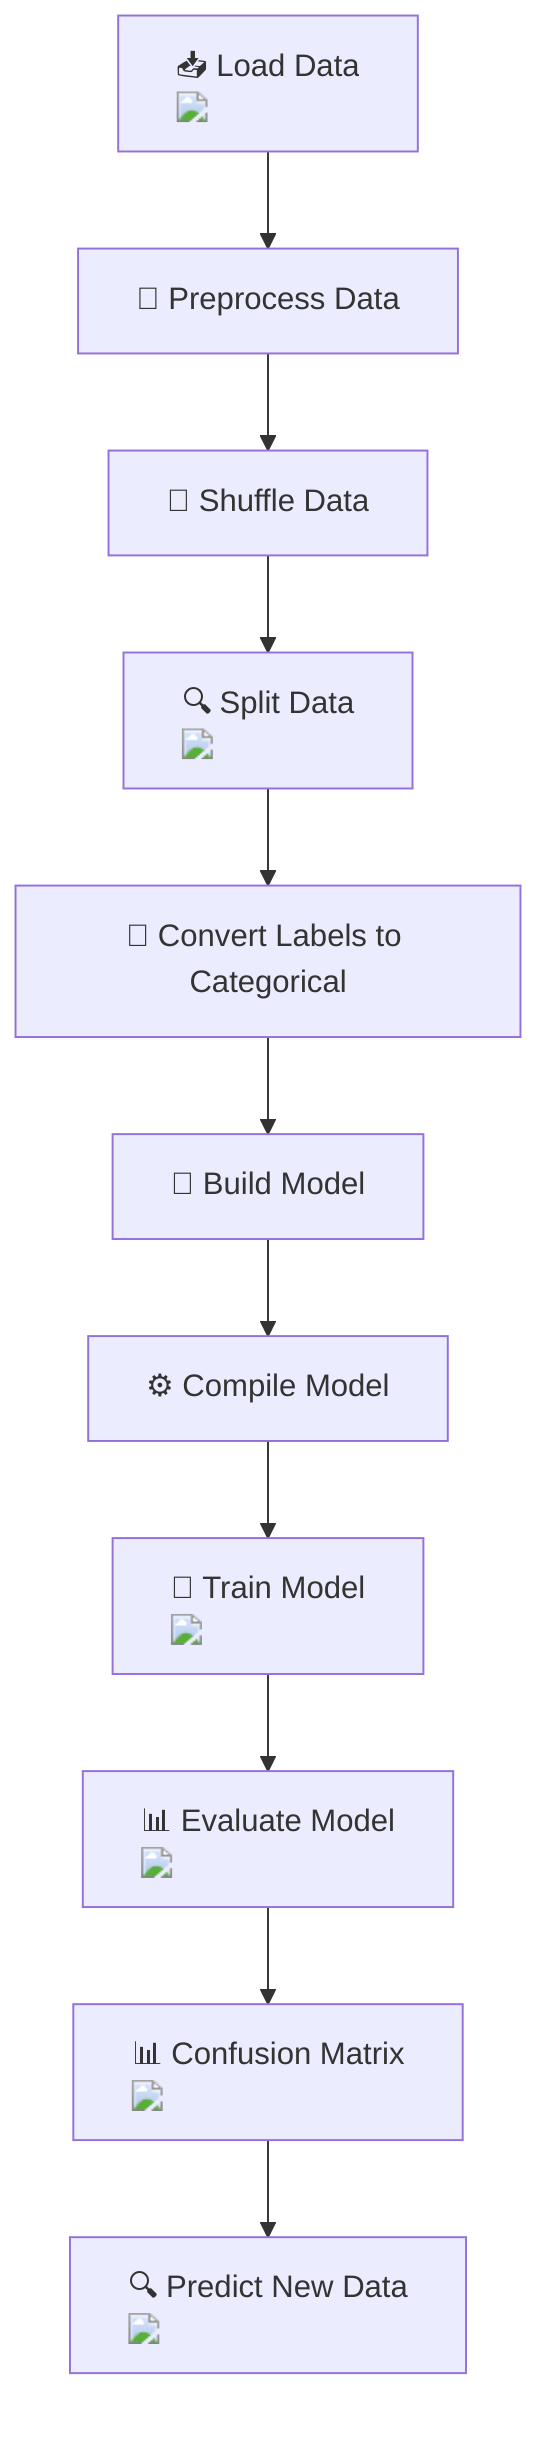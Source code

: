 flowchart TD
    A["📥 Load Data <img src='icons/file.svg' />"] --> B["🔄 Preprocess Data"]
    B --> C["🔀 Shuffle Data"]
    C --> D["🔍 Split Data <img src='icons/row_split.svg' />"]
    D --> E["🔵 Convert Labels to Categorical"]
    E --> F["🧠 Build Model"]
    F --> G["⚙️ Compile Model"]
    G --> H["🚀 Train Model <img src='icons/brain.svg' />"]
    H --> I["📊 Evaluate Model <img src='icons/table.svg' />"]
    I --> J["📊 Confusion Matrix <img src='dummy_plots/confusion_matrix_template.svg' />"]
    J --> K["🔍 Predict New Data <img src='icons/image.svg' />"]